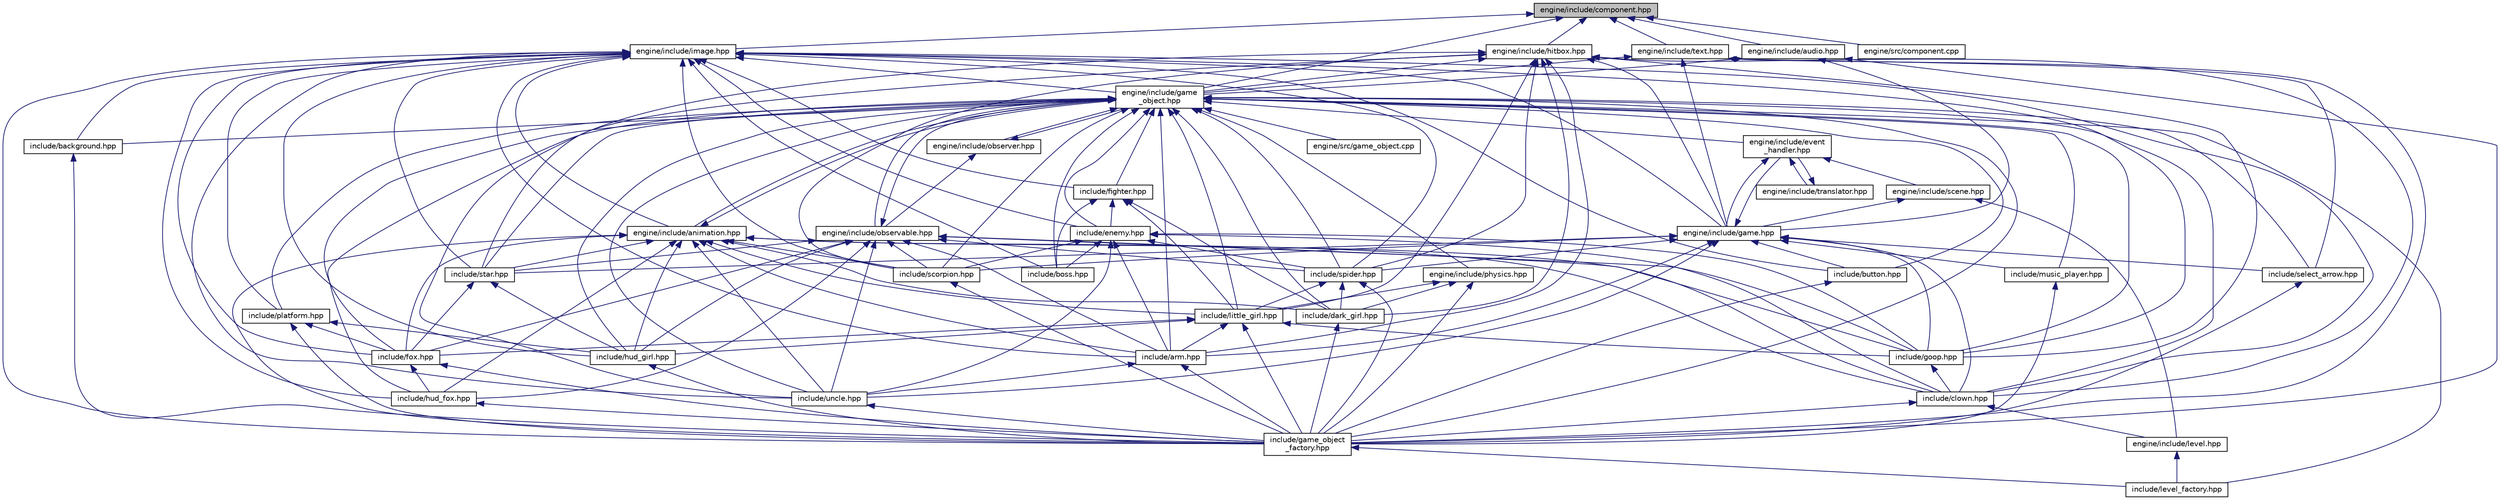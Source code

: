 digraph "engine/include/component.hpp"
{
  edge [fontname="Helvetica",fontsize="10",labelfontname="Helvetica",labelfontsize="10"];
  node [fontname="Helvetica",fontsize="10",shape=record];
  Node1 [label="engine/include/component.hpp",height=0.2,width=0.4,color="black", fillcolor="grey75", style="filled", fontcolor="black"];
  Node1 -> Node2 [dir="back",color="midnightblue",fontsize="10",style="solid"];
  Node2 [label="engine/include/game\l_object.hpp",height=0.2,width=0.4,color="black", fillcolor="white", style="filled",URL="$game__object_8hpp.html",tooltip="Contains methods to game_object class&#39; management. This methods can control the entire game object..."];
  Node2 -> Node3 [dir="back",color="midnightblue",fontsize="10",style="solid"];
  Node3 [label="engine/include/animation.hpp",height=0.2,width=0.4,color="black", fillcolor="white", style="filled",URL="$animation_8hpp_source.html"];
  Node3 -> Node2 [dir="back",color="midnightblue",fontsize="10",style="solid"];
  Node3 -> Node4 [dir="back",color="midnightblue",fontsize="10",style="solid"];
  Node4 [label="include/clown.hpp",height=0.2,width=0.4,color="black", fillcolor="white", style="filled",URL="$clown_8hpp_source.html"];
  Node4 -> Node5 [dir="back",color="midnightblue",fontsize="10",style="solid"];
  Node5 [label="engine/include/level.hpp",height=0.2,width=0.4,color="black", fillcolor="white", style="filled",URL="$level_8hpp_source.html"];
  Node5 -> Node6 [dir="back",color="midnightblue",fontsize="10",style="solid"];
  Node6 [label="include/level_factory.hpp",height=0.2,width=0.4,color="black", fillcolor="white", style="filled",URL="$level__factory_8hpp_source.html"];
  Node4 -> Node7 [dir="back",color="midnightblue",fontsize="10",style="solid"];
  Node7 [label="include/game_object\l_factory.hpp",height=0.2,width=0.4,color="black", fillcolor="white", style="filled",URL="$game__object__factory_8hpp_source.html"];
  Node7 -> Node6 [dir="back",color="midnightblue",fontsize="10",style="solid"];
  Node3 -> Node8 [dir="back",color="midnightblue",fontsize="10",style="solid"];
  Node8 [label="include/goop.hpp",height=0.2,width=0.4,color="black", fillcolor="white", style="filled",URL="$goop_8hpp_source.html"];
  Node8 -> Node4 [dir="back",color="midnightblue",fontsize="10",style="solid"];
  Node3 -> Node9 [dir="back",color="midnightblue",fontsize="10",style="solid"];
  Node9 [label="include/little_girl.hpp",height=0.2,width=0.4,color="black", fillcolor="white", style="filled",URL="$little__girl_8hpp_source.html"];
  Node9 -> Node8 [dir="back",color="midnightblue",fontsize="10",style="solid"];
  Node9 -> Node10 [dir="back",color="midnightblue",fontsize="10",style="solid"];
  Node10 [label="include/arm.hpp",height=0.2,width=0.4,color="black", fillcolor="white", style="filled",URL="$arm_8hpp_source.html"];
  Node10 -> Node11 [dir="back",color="midnightblue",fontsize="10",style="solid"];
  Node11 [label="include/uncle.hpp",height=0.2,width=0.4,color="black", fillcolor="white", style="filled",URL="$uncle_8hpp_source.html"];
  Node11 -> Node7 [dir="back",color="midnightblue",fontsize="10",style="solid"];
  Node10 -> Node7 [dir="back",color="midnightblue",fontsize="10",style="solid"];
  Node9 -> Node12 [dir="back",color="midnightblue",fontsize="10",style="solid"];
  Node12 [label="include/fox.hpp",height=0.2,width=0.4,color="black", fillcolor="white", style="filled",URL="$fox_8hpp_source.html"];
  Node12 -> Node7 [dir="back",color="midnightblue",fontsize="10",style="solid"];
  Node12 -> Node13 [dir="back",color="midnightblue",fontsize="10",style="solid"];
  Node13 [label="include/hud_fox.hpp",height=0.2,width=0.4,color="black", fillcolor="white", style="filled",URL="$hud__fox_8hpp_source.html"];
  Node13 -> Node7 [dir="back",color="midnightblue",fontsize="10",style="solid"];
  Node9 -> Node7 [dir="back",color="midnightblue",fontsize="10",style="solid"];
  Node9 -> Node14 [dir="back",color="midnightblue",fontsize="10",style="solid"];
  Node14 [label="include/hud_girl.hpp",height=0.2,width=0.4,color="black", fillcolor="white", style="filled",URL="$hud__girl_8hpp_source.html"];
  Node14 -> Node7 [dir="back",color="midnightblue",fontsize="10",style="solid"];
  Node3 -> Node10 [dir="back",color="midnightblue",fontsize="10",style="solid"];
  Node3 -> Node15 [dir="back",color="midnightblue",fontsize="10",style="solid"];
  Node15 [label="include/dark_girl.hpp",height=0.2,width=0.4,color="black", fillcolor="white", style="filled",URL="$dark__girl_8hpp_source.html"];
  Node15 -> Node7 [dir="back",color="midnightblue",fontsize="10",style="solid"];
  Node3 -> Node12 [dir="back",color="midnightblue",fontsize="10",style="solid"];
  Node3 -> Node16 [dir="back",color="midnightblue",fontsize="10",style="solid"];
  Node16 [label="include/star.hpp",height=0.2,width=0.4,color="black", fillcolor="white", style="filled",URL="$star_8hpp_source.html"];
  Node16 -> Node12 [dir="back",color="midnightblue",fontsize="10",style="solid"];
  Node16 -> Node14 [dir="back",color="midnightblue",fontsize="10",style="solid"];
  Node3 -> Node7 [dir="back",color="midnightblue",fontsize="10",style="solid"];
  Node3 -> Node17 [dir="back",color="midnightblue",fontsize="10",style="solid"];
  Node17 [label="include/scorpion.hpp",height=0.2,width=0.4,color="black", fillcolor="white", style="filled",URL="$scorpion_8hpp_source.html"];
  Node17 -> Node7 [dir="back",color="midnightblue",fontsize="10",style="solid"];
  Node3 -> Node14 [dir="back",color="midnightblue",fontsize="10",style="solid"];
  Node3 -> Node13 [dir="back",color="midnightblue",fontsize="10",style="solid"];
  Node3 -> Node11 [dir="back",color="midnightblue",fontsize="10",style="solid"];
  Node2 -> Node18 [dir="back",color="midnightblue",fontsize="10",style="solid"];
  Node18 [label="engine/include/observer.hpp",height=0.2,width=0.4,color="black", fillcolor="white", style="filled",URL="$observer_8hpp_source.html"];
  Node18 -> Node2 [dir="back",color="midnightblue",fontsize="10",style="solid"];
  Node18 -> Node19 [dir="back",color="midnightblue",fontsize="10",style="solid"];
  Node19 [label="engine/include/observable.hpp",height=0.2,width=0.4,color="black", fillcolor="white", style="filled",URL="$observable_8hpp_source.html"];
  Node19 -> Node2 [dir="back",color="midnightblue",fontsize="10",style="solid"];
  Node19 -> Node4 [dir="back",color="midnightblue",fontsize="10",style="solid"];
  Node19 -> Node8 [dir="back",color="midnightblue",fontsize="10",style="solid"];
  Node19 -> Node20 [dir="back",color="midnightblue",fontsize="10",style="solid"];
  Node20 [label="include/spider.hpp",height=0.2,width=0.4,color="black", fillcolor="white", style="filled",URL="$spider_8hpp_source.html"];
  Node20 -> Node9 [dir="back",color="midnightblue",fontsize="10",style="solid"];
  Node20 -> Node15 [dir="back",color="midnightblue",fontsize="10",style="solid"];
  Node20 -> Node7 [dir="back",color="midnightblue",fontsize="10",style="solid"];
  Node19 -> Node10 [dir="back",color="midnightblue",fontsize="10",style="solid"];
  Node19 -> Node12 [dir="back",color="midnightblue",fontsize="10",style="solid"];
  Node19 -> Node16 [dir="back",color="midnightblue",fontsize="10",style="solid"];
  Node19 -> Node17 [dir="back",color="midnightblue",fontsize="10",style="solid"];
  Node19 -> Node14 [dir="back",color="midnightblue",fontsize="10",style="solid"];
  Node19 -> Node13 [dir="back",color="midnightblue",fontsize="10",style="solid"];
  Node19 -> Node11 [dir="back",color="midnightblue",fontsize="10",style="solid"];
  Node2 -> Node19 [dir="back",color="midnightblue",fontsize="10",style="solid"];
  Node2 -> Node21 [dir="back",color="midnightblue",fontsize="10",style="solid"];
  Node21 [label="engine/include/event\l_handler.hpp",height=0.2,width=0.4,color="black", fillcolor="white", style="filled",URL="$event__handler_8hpp_source.html"];
  Node21 -> Node22 [dir="back",color="midnightblue",fontsize="10",style="solid"];
  Node22 [label="engine/include/translator.hpp",height=0.2,width=0.4,color="black", fillcolor="white", style="filled",URL="$translator_8hpp_source.html"];
  Node22 -> Node21 [dir="back",color="midnightblue",fontsize="10",style="solid"];
  Node21 -> Node23 [dir="back",color="midnightblue",fontsize="10",style="solid"];
  Node23 [label="engine/include/game.hpp",height=0.2,width=0.4,color="black", fillcolor="white", style="filled",URL="$engine_2include_2game_8hpp_source.html"];
  Node23 -> Node21 [dir="back",color="midnightblue",fontsize="10",style="solid"];
  Node23 -> Node4 [dir="back",color="midnightblue",fontsize="10",style="solid"];
  Node23 -> Node8 [dir="back",color="midnightblue",fontsize="10",style="solid"];
  Node23 -> Node20 [dir="back",color="midnightblue",fontsize="10",style="solid"];
  Node23 -> Node10 [dir="back",color="midnightblue",fontsize="10",style="solid"];
  Node23 -> Node24 [dir="back",color="midnightblue",fontsize="10",style="solid"];
  Node24 [label="include/button.hpp",height=0.2,width=0.4,color="black", fillcolor="white", style="filled",URL="$button_8hpp_source.html"];
  Node24 -> Node7 [dir="back",color="midnightblue",fontsize="10",style="solid"];
  Node23 -> Node16 [dir="back",color="midnightblue",fontsize="10",style="solid"];
  Node23 -> Node17 [dir="back",color="midnightblue",fontsize="10",style="solid"];
  Node23 -> Node11 [dir="back",color="midnightblue",fontsize="10",style="solid"];
  Node23 -> Node25 [dir="back",color="midnightblue",fontsize="10",style="solid"];
  Node25 [label="include/select_arrow.hpp",height=0.2,width=0.4,color="black", fillcolor="white", style="filled",URL="$select__arrow_8hpp_source.html"];
  Node25 -> Node7 [dir="back",color="midnightblue",fontsize="10",style="solid"];
  Node23 -> Node26 [dir="back",color="midnightblue",fontsize="10",style="solid"];
  Node26 [label="include/music_player.hpp",height=0.2,width=0.4,color="black", fillcolor="white", style="filled",URL="$music__player_8hpp_source.html"];
  Node26 -> Node7 [dir="back",color="midnightblue",fontsize="10",style="solid"];
  Node21 -> Node27 [dir="back",color="midnightblue",fontsize="10",style="solid"];
  Node27 [label="engine/include/scene.hpp",height=0.2,width=0.4,color="black", fillcolor="white", style="filled",URL="$scene_8hpp_source.html"];
  Node27 -> Node23 [dir="back",color="midnightblue",fontsize="10",style="solid"];
  Node27 -> Node5 [dir="back",color="midnightblue",fontsize="10",style="solid"];
  Node2 -> Node4 [dir="back",color="midnightblue",fontsize="10",style="solid"];
  Node2 -> Node28 [dir="back",color="midnightblue",fontsize="10",style="solid"];
  Node28 [label="include/enemy.hpp",height=0.2,width=0.4,color="black", fillcolor="white", style="filled",URL="$enemy_8hpp_source.html"];
  Node28 -> Node4 [dir="back",color="midnightblue",fontsize="10",style="solid"];
  Node28 -> Node8 [dir="back",color="midnightblue",fontsize="10",style="solid"];
  Node28 -> Node20 [dir="back",color="midnightblue",fontsize="10",style="solid"];
  Node28 -> Node10 [dir="back",color="midnightblue",fontsize="10",style="solid"];
  Node28 -> Node29 [dir="back",color="midnightblue",fontsize="10",style="solid"];
  Node29 [label="include/boss.hpp",height=0.2,width=0.4,color="black", fillcolor="white", style="filled",URL="$boss_8hpp_source.html"];
  Node28 -> Node17 [dir="back",color="midnightblue",fontsize="10",style="solid"];
  Node28 -> Node11 [dir="back",color="midnightblue",fontsize="10",style="solid"];
  Node2 -> Node30 [dir="back",color="midnightblue",fontsize="10",style="solid"];
  Node30 [label="include/fighter.hpp",height=0.2,width=0.4,color="black", fillcolor="white", style="filled",URL="$fighter_8hpp_source.html"];
  Node30 -> Node28 [dir="back",color="midnightblue",fontsize="10",style="solid"];
  Node30 -> Node9 [dir="back",color="midnightblue",fontsize="10",style="solid"];
  Node30 -> Node29 [dir="back",color="midnightblue",fontsize="10",style="solid"];
  Node30 -> Node15 [dir="back",color="midnightblue",fontsize="10",style="solid"];
  Node2 -> Node8 [dir="back",color="midnightblue",fontsize="10",style="solid"];
  Node2 -> Node9 [dir="back",color="midnightblue",fontsize="10",style="solid"];
  Node2 -> Node31 [dir="back",color="midnightblue",fontsize="10",style="solid"];
  Node31 [label="engine/include/physics.hpp",height=0.2,width=0.4,color="black", fillcolor="white", style="filled",URL="$physics_8hpp_source.html"];
  Node31 -> Node9 [dir="back",color="midnightblue",fontsize="10",style="solid"];
  Node31 -> Node15 [dir="back",color="midnightblue",fontsize="10",style="solid"];
  Node31 -> Node7 [dir="back",color="midnightblue",fontsize="10",style="solid"];
  Node2 -> Node20 [dir="back",color="midnightblue",fontsize="10",style="solid"];
  Node2 -> Node32 [dir="back",color="midnightblue",fontsize="10",style="solid"];
  Node32 [label="engine/src/game_object.cpp",height=0.2,width=0.4,color="black", fillcolor="white", style="filled",URL="$game__object_8cpp.html",tooltip="Contains methods to game_object class&#39; management. This methods can control the entire game object..."];
  Node2 -> Node10 [dir="back",color="midnightblue",fontsize="10",style="solid"];
  Node2 -> Node33 [dir="back",color="midnightblue",fontsize="10",style="solid"];
  Node33 [label="include/background.hpp",height=0.2,width=0.4,color="black", fillcolor="white", style="filled",URL="$background_8hpp_source.html"];
  Node33 -> Node7 [dir="back",color="midnightblue",fontsize="10",style="solid"];
  Node2 -> Node29 [dir="back",color="midnightblue",fontsize="10",style="solid"];
  Node2 -> Node24 [dir="back",color="midnightblue",fontsize="10",style="solid"];
  Node2 -> Node15 [dir="back",color="midnightblue",fontsize="10",style="solid"];
  Node2 -> Node12 [dir="back",color="midnightblue",fontsize="10",style="solid"];
  Node2 -> Node34 [dir="back",color="midnightblue",fontsize="10",style="solid"];
  Node34 [label="include/platform.hpp",height=0.2,width=0.4,color="black", fillcolor="white", style="filled",URL="$platform_8hpp_source.html"];
  Node34 -> Node12 [dir="back",color="midnightblue",fontsize="10",style="solid"];
  Node34 -> Node7 [dir="back",color="midnightblue",fontsize="10",style="solid"];
  Node34 -> Node14 [dir="back",color="midnightblue",fontsize="10",style="solid"];
  Node2 -> Node16 [dir="back",color="midnightblue",fontsize="10",style="solid"];
  Node2 -> Node7 [dir="back",color="midnightblue",fontsize="10",style="solid"];
  Node2 -> Node17 [dir="back",color="midnightblue",fontsize="10",style="solid"];
  Node2 -> Node14 [dir="back",color="midnightblue",fontsize="10",style="solid"];
  Node2 -> Node13 [dir="back",color="midnightblue",fontsize="10",style="solid"];
  Node2 -> Node11 [dir="back",color="midnightblue",fontsize="10",style="solid"];
  Node2 -> Node25 [dir="back",color="midnightblue",fontsize="10",style="solid"];
  Node2 -> Node26 [dir="back",color="midnightblue",fontsize="10",style="solid"];
  Node2 -> Node6 [dir="back",color="midnightblue",fontsize="10",style="solid"];
  Node1 -> Node35 [dir="back",color="midnightblue",fontsize="10",style="solid"];
  Node35 [label="engine/include/image.hpp",height=0.2,width=0.4,color="black", fillcolor="white", style="filled",URL="$image_8hpp_source.html"];
  Node35 -> Node2 [dir="back",color="midnightblue",fontsize="10",style="solid"];
  Node35 -> Node3 [dir="back",color="midnightblue",fontsize="10",style="solid"];
  Node35 -> Node23 [dir="back",color="midnightblue",fontsize="10",style="solid"];
  Node35 -> Node4 [dir="back",color="midnightblue",fontsize="10",style="solid"];
  Node35 -> Node28 [dir="back",color="midnightblue",fontsize="10",style="solid"];
  Node35 -> Node30 [dir="back",color="midnightblue",fontsize="10",style="solid"];
  Node35 -> Node8 [dir="back",color="midnightblue",fontsize="10",style="solid"];
  Node35 -> Node20 [dir="back",color="midnightblue",fontsize="10",style="solid"];
  Node35 -> Node10 [dir="back",color="midnightblue",fontsize="10",style="solid"];
  Node35 -> Node33 [dir="back",color="midnightblue",fontsize="10",style="solid"];
  Node35 -> Node29 [dir="back",color="midnightblue",fontsize="10",style="solid"];
  Node35 -> Node24 [dir="back",color="midnightblue",fontsize="10",style="solid"];
  Node35 -> Node12 [dir="back",color="midnightblue",fontsize="10",style="solid"];
  Node35 -> Node34 [dir="back",color="midnightblue",fontsize="10",style="solid"];
  Node35 -> Node16 [dir="back",color="midnightblue",fontsize="10",style="solid"];
  Node35 -> Node7 [dir="back",color="midnightblue",fontsize="10",style="solid"];
  Node35 -> Node17 [dir="back",color="midnightblue",fontsize="10",style="solid"];
  Node35 -> Node14 [dir="back",color="midnightblue",fontsize="10",style="solid"];
  Node35 -> Node13 [dir="back",color="midnightblue",fontsize="10",style="solid"];
  Node35 -> Node11 [dir="back",color="midnightblue",fontsize="10",style="solid"];
  Node1 -> Node36 [dir="back",color="midnightblue",fontsize="10",style="solid"];
  Node36 [label="engine/include/text.hpp",height=0.2,width=0.4,color="black", fillcolor="white", style="filled",URL="$text_8hpp_source.html"];
  Node36 -> Node2 [dir="back",color="midnightblue",fontsize="10",style="solid"];
  Node36 -> Node23 [dir="back",color="midnightblue",fontsize="10",style="solid"];
  Node36 -> Node7 [dir="back",color="midnightblue",fontsize="10",style="solid"];
  Node36 -> Node25 [dir="back",color="midnightblue",fontsize="10",style="solid"];
  Node1 -> Node37 [dir="back",color="midnightblue",fontsize="10",style="solid"];
  Node37 [label="engine/include/audio.hpp",height=0.2,width=0.4,color="black", fillcolor="white", style="filled",URL="$audio_8hpp_source.html"];
  Node37 -> Node2 [dir="back",color="midnightblue",fontsize="10",style="solid"];
  Node37 -> Node23 [dir="back",color="midnightblue",fontsize="10",style="solid"];
  Node37 -> Node7 [dir="back",color="midnightblue",fontsize="10",style="solid"];
  Node1 -> Node38 [dir="back",color="midnightblue",fontsize="10",style="solid"];
  Node38 [label="engine/include/hitbox.hpp",height=0.2,width=0.4,color="black", fillcolor="white", style="filled",URL="$hitbox_8hpp_source.html"];
  Node38 -> Node2 [dir="back",color="midnightblue",fontsize="10",style="solid"];
  Node38 -> Node23 [dir="back",color="midnightblue",fontsize="10",style="solid"];
  Node38 -> Node4 [dir="back",color="midnightblue",fontsize="10",style="solid"];
  Node38 -> Node8 [dir="back",color="midnightblue",fontsize="10",style="solid"];
  Node38 -> Node9 [dir="back",color="midnightblue",fontsize="10",style="solid"];
  Node38 -> Node20 [dir="back",color="midnightblue",fontsize="10",style="solid"];
  Node38 -> Node10 [dir="back",color="midnightblue",fontsize="10",style="solid"];
  Node38 -> Node15 [dir="back",color="midnightblue",fontsize="10",style="solid"];
  Node38 -> Node16 [dir="back",color="midnightblue",fontsize="10",style="solid"];
  Node38 -> Node17 [dir="back",color="midnightblue",fontsize="10",style="solid"];
  Node38 -> Node11 [dir="back",color="midnightblue",fontsize="10",style="solid"];
  Node1 -> Node39 [dir="back",color="midnightblue",fontsize="10",style="solid"];
  Node39 [label="engine/src/component.cpp",height=0.2,width=0.4,color="black", fillcolor="white", style="filled",URL="$component_8cpp.html",tooltip="Contains methods to component class&#39; management. This methods can control the entire component object..."];
}
